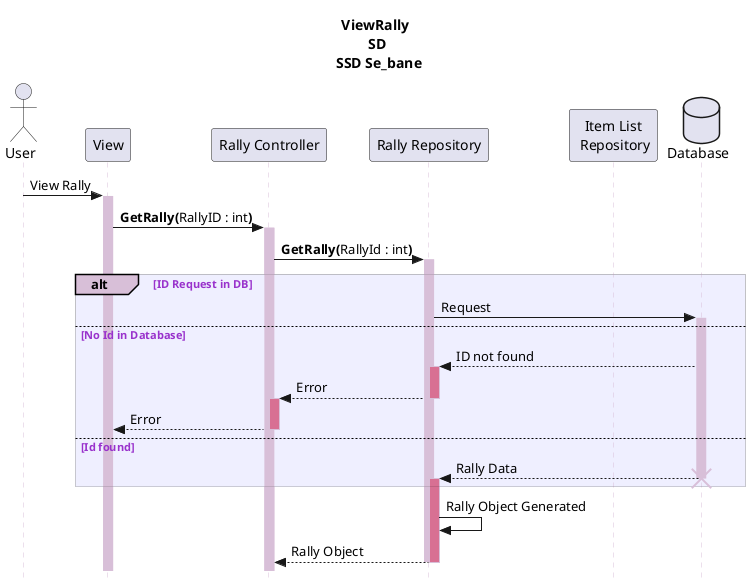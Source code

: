 @startuml ViewRally
title ViewRally \nSD\n SSD Se_bane
skinparam SequenceGroupBorderThickness 0.01
skinparam SequenceDividerBorderColor MediumPurple
skinparam SequenceDividerBackgroundColor MediumPurple
skinparam SequenceGroupBodyBackgroundColor MOTIVATION
skinparam SequenceGroupFontColor DarkOrchid
skinparam SequenceGroupBackgroundColor Thistle
skinparam SequenceLifeLineBackgroundColor Thistle
skinparam SequenceLifeLineBorderColor Thistle
skinparam Style strictUML

actor User
participant "View" as UI
participant "Rally Controller" as RallyCon
participant "Rally Repository" as RallyRepo
participant "Item List\n Repository" as ItemListRepo

database "Database" as DB

User -> UI : View Rally
activate UI
UI -> RallyCon : **GetRally(**RallyID : int**)**
activate RallyCon
RallyCon -> RallyRepo : **GetRally(**RallyId : int**)**
activate RallyRepo
alt ID Request in DB
RallyRepo -> DB : Request
activate DB
else No Id in Database
DB --> RallyRepo : ID not found
activate RallyRepo #PaleVioletRed
RallyRepo --> RallyCon : Error
deactivate RallyRepo 
activate RallyCon #PaleVioletRed
RallyCon --> UI : Error
deactivate RallyCon
else Id found
RallyRepo <-- DB : Rally Data 
destroy DB
activate RallyRepo #PaleVioletRed
end
RallyRepo -> RallyRepo : Rally Object Generated
RallyRepo --> RallyCon : Rally Object
deactivate RallyRepo
deactivate RallyRepo

@enduml